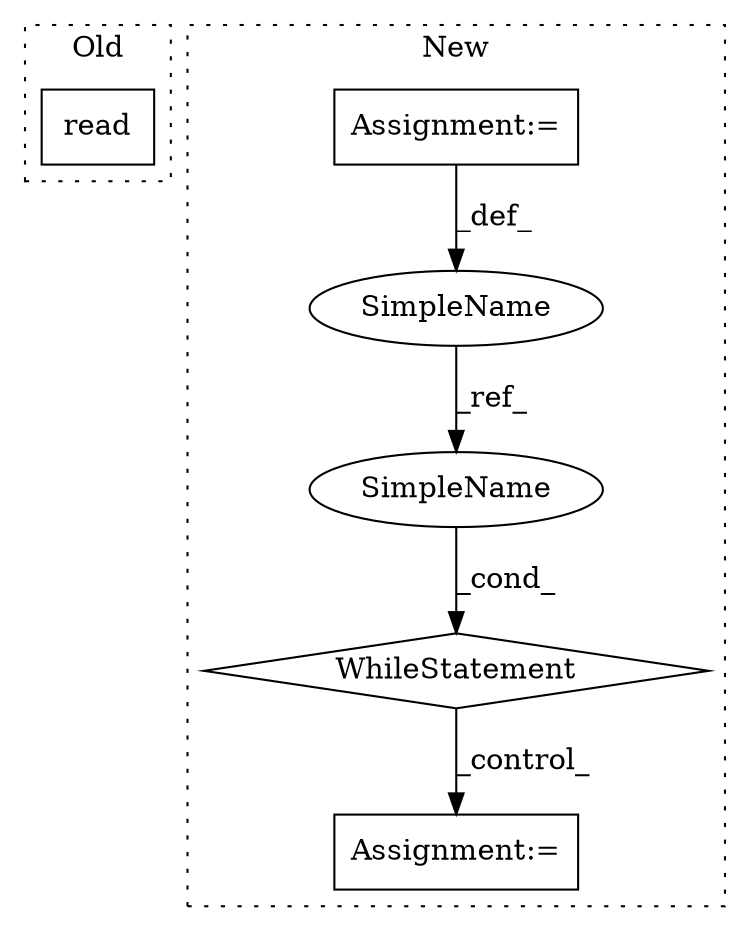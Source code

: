 digraph G {
subgraph cluster0 {
1 [label="read" a="32" s="793" l="6" shape="box"];
label = "Old";
style="dotted";
}
subgraph cluster1 {
2 [label="WhileStatement" a="61" s="668,679" l="7,2" shape="diamond"];
3 [label="Assignment:=" a="7" s="698" l="2" shape="box"];
4 [label="SimpleName" a="42" s="614" l="4" shape="ellipse"];
5 [label="Assignment:=" a="7" s="618" l="1" shape="box"];
6 [label="SimpleName" a="42" s="675" l="4" shape="ellipse"];
label = "New";
style="dotted";
}
2 -> 3 [label="_control_"];
4 -> 6 [label="_ref_"];
5 -> 4 [label="_def_"];
6 -> 2 [label="_cond_"];
}